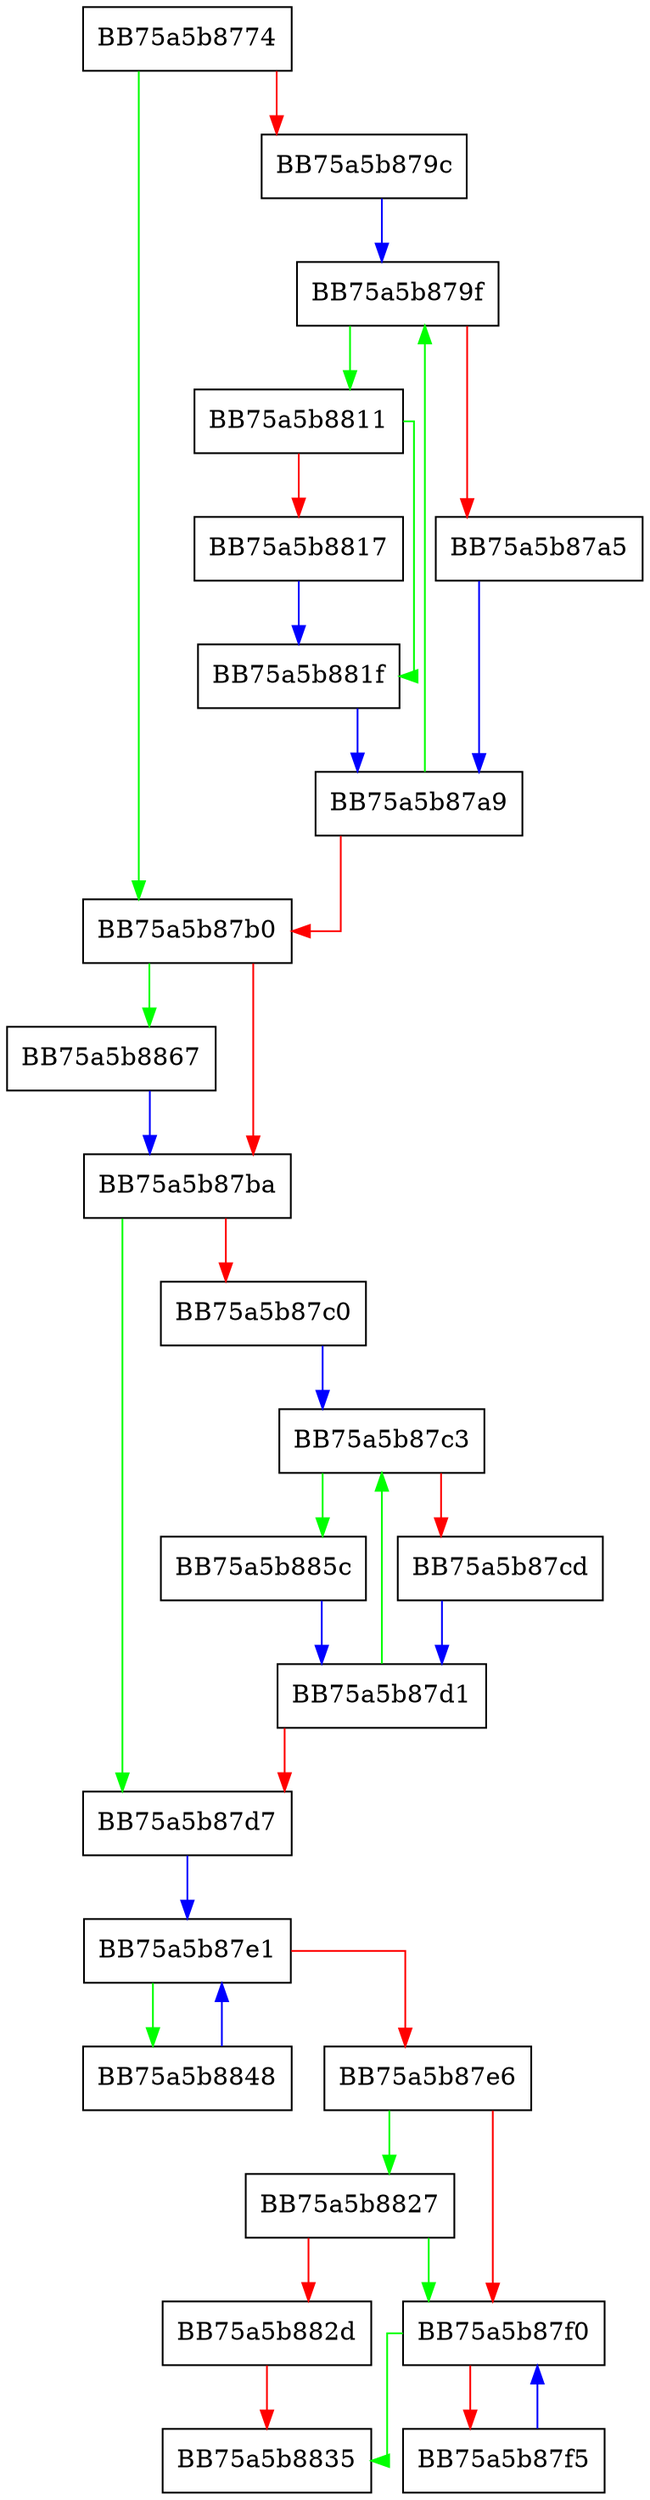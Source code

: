 digraph erase {
  node [shape="box"];
  graph [splines=ortho];
  BB75a5b8774 -> BB75a5b87b0 [color="green"];
  BB75a5b8774 -> BB75a5b879c [color="red"];
  BB75a5b879c -> BB75a5b879f [color="blue"];
  BB75a5b879f -> BB75a5b8811 [color="green"];
  BB75a5b879f -> BB75a5b87a5 [color="red"];
  BB75a5b87a5 -> BB75a5b87a9 [color="blue"];
  BB75a5b87a9 -> BB75a5b879f [color="green"];
  BB75a5b87a9 -> BB75a5b87b0 [color="red"];
  BB75a5b87b0 -> BB75a5b8867 [color="green"];
  BB75a5b87b0 -> BB75a5b87ba [color="red"];
  BB75a5b87ba -> BB75a5b87d7 [color="green"];
  BB75a5b87ba -> BB75a5b87c0 [color="red"];
  BB75a5b87c0 -> BB75a5b87c3 [color="blue"];
  BB75a5b87c3 -> BB75a5b885c [color="green"];
  BB75a5b87c3 -> BB75a5b87cd [color="red"];
  BB75a5b87cd -> BB75a5b87d1 [color="blue"];
  BB75a5b87d1 -> BB75a5b87c3 [color="green"];
  BB75a5b87d1 -> BB75a5b87d7 [color="red"];
  BB75a5b87d7 -> BB75a5b87e1 [color="blue"];
  BB75a5b87e1 -> BB75a5b8848 [color="green"];
  BB75a5b87e1 -> BB75a5b87e6 [color="red"];
  BB75a5b87e6 -> BB75a5b8827 [color="green"];
  BB75a5b87e6 -> BB75a5b87f0 [color="red"];
  BB75a5b87f0 -> BB75a5b8835 [color="green"];
  BB75a5b87f0 -> BB75a5b87f5 [color="red"];
  BB75a5b87f5 -> BB75a5b87f0 [color="blue"];
  BB75a5b8811 -> BB75a5b881f [color="green"];
  BB75a5b8811 -> BB75a5b8817 [color="red"];
  BB75a5b8817 -> BB75a5b881f [color="blue"];
  BB75a5b881f -> BB75a5b87a9 [color="blue"];
  BB75a5b8827 -> BB75a5b87f0 [color="green"];
  BB75a5b8827 -> BB75a5b882d [color="red"];
  BB75a5b882d -> BB75a5b8835 [color="red"];
  BB75a5b8848 -> BB75a5b87e1 [color="blue"];
  BB75a5b885c -> BB75a5b87d1 [color="blue"];
  BB75a5b8867 -> BB75a5b87ba [color="blue"];
}